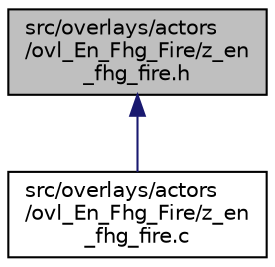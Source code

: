 digraph "src/overlays/actors/ovl_En_Fhg_Fire/z_en_fhg_fire.h"
{
 // LATEX_PDF_SIZE
  edge [fontname="Helvetica",fontsize="10",labelfontname="Helvetica",labelfontsize="10"];
  node [fontname="Helvetica",fontsize="10",shape=record];
  Node1 [label="src/overlays/actors\l/ovl_En_Fhg_Fire/z_en\l_fhg_fire.h",height=0.2,width=0.4,color="black", fillcolor="grey75", style="filled", fontcolor="black",tooltip=" "];
  Node1 -> Node2 [dir="back",color="midnightblue",fontsize="10",style="solid",fontname="Helvetica"];
  Node2 [label="src/overlays/actors\l/ovl_En_Fhg_Fire/z_en\l_fhg_fire.c",height=0.2,width=0.4,color="black", fillcolor="white", style="filled",URL="$d1/d97/z__en__fhg__fire_8c.html",tooltip=" "];
}
